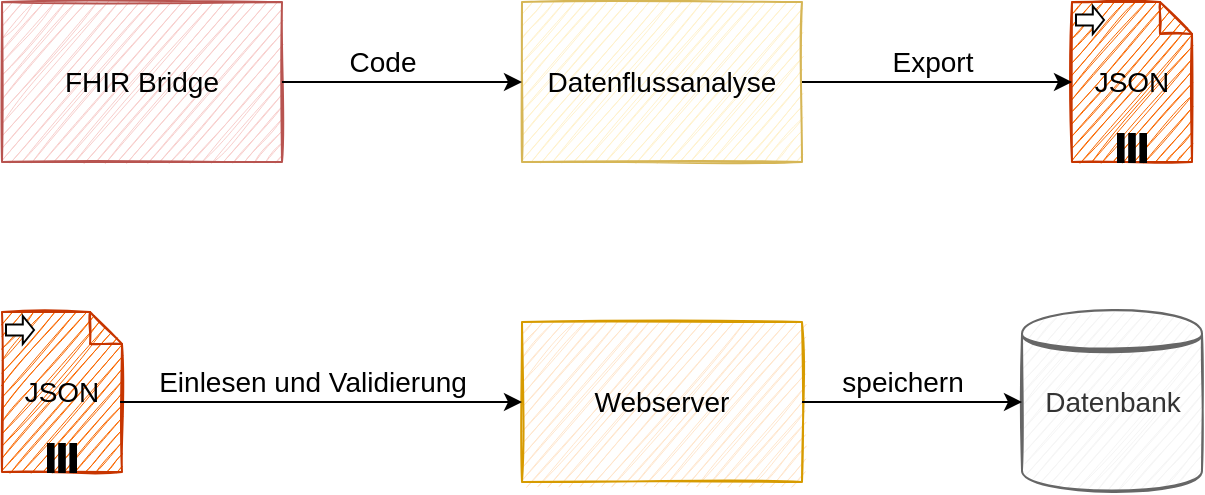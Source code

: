 <mxfile version="14.0.1" type="github">
  <diagram id="kuCDYOujMkA-HMSyn4VC" name="Page-1">
    <mxGraphModel dx="788" dy="552" grid="1" gridSize="10" guides="1" tooltips="1" connect="1" arrows="1" fold="1" page="1" pageScale="1" pageWidth="827" pageHeight="1169" math="0" shadow="0">
      <root>
        <mxCell id="0" />
        <mxCell id="1" parent="0" />
        <mxCell id="4Eg3TUc8c78vZ7O3V5Gd-1" value="&lt;font style=&quot;font-size: 14px&quot;&gt;FHIR Bridge&lt;/font&gt;" style="rounded=0;whiteSpace=wrap;html=1;fillColor=#f8cecc;strokeColor=#b85450;sketch=1;" parent="1" vertex="1">
          <mxGeometry x="60" y="80" width="140" height="80" as="geometry" />
        </mxCell>
        <mxCell id="4Eg3TUc8c78vZ7O3V5Gd-2" value="&lt;font style=&quot;font-size: 14px&quot;&gt;Datenflussanalyse&lt;/font&gt;" style="rounded=0;whiteSpace=wrap;html=1;fillColor=#fff2cc;strokeColor=#d6b656;sketch=1;" parent="1" vertex="1">
          <mxGeometry x="320" y="80" width="140" height="80" as="geometry" />
        </mxCell>
        <mxCell id="4Eg3TUc8c78vZ7O3V5Gd-3" value="&lt;font color=&quot;#000000&quot; style=&quot;font-size: 14px&quot;&gt;JSON&lt;/font&gt;" style="shape=note;whiteSpace=wrap;size=16;html=1;dropTarget=0;fillColor=#fa6800;strokeColor=#C73500;fontColor=#ffffff;sketch=1;" parent="1" vertex="1">
          <mxGeometry x="595" y="80" width="60" height="80" as="geometry" />
        </mxCell>
        <mxCell id="4Eg3TUc8c78vZ7O3V5Gd-4" value="" style="html=1;shape=singleArrow;arrowWidth=0.4;arrowSize=0.4;outlineConnect=0;" parent="4Eg3TUc8c78vZ7O3V5Gd-3" vertex="1">
          <mxGeometry width="14" height="14" relative="1" as="geometry">
            <mxPoint x="2" y="2" as="offset" />
          </mxGeometry>
        </mxCell>
        <mxCell id="4Eg3TUc8c78vZ7O3V5Gd-5" value="" style="html=1;whiteSpace=wrap;shape=parallelMarker;outlineConnect=0;" parent="4Eg3TUc8c78vZ7O3V5Gd-3" vertex="1">
          <mxGeometry x="0.5" y="1" width="14" height="14" relative="1" as="geometry">
            <mxPoint x="-7" y="-14" as="offset" />
          </mxGeometry>
        </mxCell>
        <mxCell id="4Eg3TUc8c78vZ7O3V5Gd-14" value="" style="endArrow=classic;html=1;exitX=1;exitY=0.5;exitDx=0;exitDy=0;entryX=0;entryY=0.5;entryDx=0;entryDy=0;" parent="1" source="4Eg3TUc8c78vZ7O3V5Gd-1" target="4Eg3TUc8c78vZ7O3V5Gd-2" edge="1">
          <mxGeometry width="50" height="50" relative="1" as="geometry">
            <mxPoint x="390" y="230" as="sourcePoint" />
            <mxPoint x="440" y="180" as="targetPoint" />
          </mxGeometry>
        </mxCell>
        <mxCell id="4Eg3TUc8c78vZ7O3V5Gd-15" value="" style="endArrow=classic;html=1;exitX=1;exitY=0.5;exitDx=0;exitDy=0;entryX=0;entryY=0.5;entryDx=0;entryDy=0;entryPerimeter=0;" parent="1" source="4Eg3TUc8c78vZ7O3V5Gd-2" target="4Eg3TUc8c78vZ7O3V5Gd-3" edge="1">
          <mxGeometry width="50" height="50" relative="1" as="geometry">
            <mxPoint x="210" y="120" as="sourcePoint" />
            <mxPoint x="330" y="120" as="targetPoint" />
          </mxGeometry>
        </mxCell>
        <mxCell id="4Eg3TUc8c78vZ7O3V5Gd-28" value="Code" style="text;html=1;align=center;verticalAlign=middle;resizable=0;points=[];autosize=1;fontSize=14;" parent="1" vertex="1">
          <mxGeometry x="225" y="100" width="50" height="20" as="geometry" />
        </mxCell>
        <mxCell id="MKZkuZ-lEbj3lWWw_4s4-1" value="Export" style="text;html=1;align=center;verticalAlign=middle;resizable=0;points=[];autosize=1;fontSize=14;" parent="1" vertex="1">
          <mxGeometry x="495" y="100" width="60" height="20" as="geometry" />
        </mxCell>
        <mxCell id="gz8lZka0uO25uVfFu8qS-1" value="&lt;font color=&quot;#000000&quot; style=&quot;font-size: 14px&quot;&gt;JSON&lt;/font&gt;" style="shape=note;whiteSpace=wrap;size=16;html=1;dropTarget=0;fillColor=#fa6800;strokeColor=#C73500;fontColor=#ffffff;sketch=1;" vertex="1" parent="1">
          <mxGeometry x="60" y="235" width="60" height="80" as="geometry" />
        </mxCell>
        <mxCell id="gz8lZka0uO25uVfFu8qS-2" value="" style="html=1;shape=singleArrow;arrowWidth=0.4;arrowSize=0.4;outlineConnect=0;" vertex="1" parent="gz8lZka0uO25uVfFu8qS-1">
          <mxGeometry width="14" height="14" relative="1" as="geometry">
            <mxPoint x="2" y="2" as="offset" />
          </mxGeometry>
        </mxCell>
        <mxCell id="gz8lZka0uO25uVfFu8qS-3" value="" style="html=1;whiteSpace=wrap;shape=parallelMarker;outlineConnect=0;" vertex="1" parent="gz8lZka0uO25uVfFu8qS-1">
          <mxGeometry x="0.5" y="1" width="14" height="14" relative="1" as="geometry">
            <mxPoint x="-7" y="-14" as="offset" />
          </mxGeometry>
        </mxCell>
        <mxCell id="gz8lZka0uO25uVfFu8qS-4" value="&lt;font style=&quot;font-size: 14px&quot;&gt;Webserver&lt;/font&gt;" style="rounded=0;whiteSpace=wrap;html=1;fillColor=#ffe6cc;strokeColor=#d79b00;sketch=1;" vertex="1" parent="1">
          <mxGeometry x="320" y="240" width="140" height="80" as="geometry" />
        </mxCell>
        <mxCell id="gz8lZka0uO25uVfFu8qS-5" value="" style="shape=datastore;whiteSpace=wrap;html=1;fillColor=#f5f5f5;strokeColor=#666666;fontColor=#333333;sketch=1;" vertex="1" parent="1">
          <mxGeometry x="570" y="235" width="90" height="90" as="geometry" />
        </mxCell>
        <mxCell id="gz8lZka0uO25uVfFu8qS-6" value="" style="endArrow=classic;html=1;entryX=0;entryY=0.5;entryDx=0;entryDy=0;" edge="1" parent="1" target="gz8lZka0uO25uVfFu8qS-4">
          <mxGeometry width="50" height="50" relative="1" as="geometry">
            <mxPoint x="119" y="280" as="sourcePoint" />
            <mxPoint x="440" y="230" as="targetPoint" />
            <Array as="points" />
          </mxGeometry>
        </mxCell>
        <mxCell id="gz8lZka0uO25uVfFu8qS-7" value="" style="endArrow=classic;html=1;exitX=1;exitY=0.5;exitDx=0;exitDy=0;entryX=0;entryY=0.5;entryDx=0;entryDy=0;" edge="1" parent="1" source="gz8lZka0uO25uVfFu8qS-4" target="gz8lZka0uO25uVfFu8qS-5">
          <mxGeometry width="50" height="50" relative="1" as="geometry">
            <mxPoint x="390" y="280" as="sourcePoint" />
            <mxPoint x="440" y="230" as="targetPoint" />
          </mxGeometry>
        </mxCell>
        <mxCell id="gz8lZka0uO25uVfFu8qS-8" value="&lt;font style=&quot;font-size: 14px&quot;&gt;Einlesen und Validierung&lt;/font&gt;" style="text;html=1;align=center;verticalAlign=middle;resizable=0;points=[];autosize=1;" vertex="1" parent="1">
          <mxGeometry x="130" y="260" width="170" height="20" as="geometry" />
        </mxCell>
        <mxCell id="gz8lZka0uO25uVfFu8qS-9" value="&lt;font style=&quot;font-size: 14px&quot;&gt;speichern&lt;/font&gt;" style="text;html=1;align=center;verticalAlign=middle;resizable=0;points=[];autosize=1;" vertex="1" parent="1">
          <mxGeometry x="470" y="260" width="80" height="20" as="geometry" />
        </mxCell>
        <mxCell id="gz8lZka0uO25uVfFu8qS-10" value="&lt;span style=&quot;color: rgb(51 , 51 , 51)&quot;&gt;&lt;font style=&quot;font-size: 14px&quot;&gt;Datenbank&lt;/font&gt;&lt;/span&gt;" style="text;html=1;align=center;verticalAlign=middle;resizable=0;points=[];autosize=1;" vertex="1" parent="1">
          <mxGeometry x="575" y="270" width="80" height="20" as="geometry" />
        </mxCell>
      </root>
    </mxGraphModel>
  </diagram>
</mxfile>
